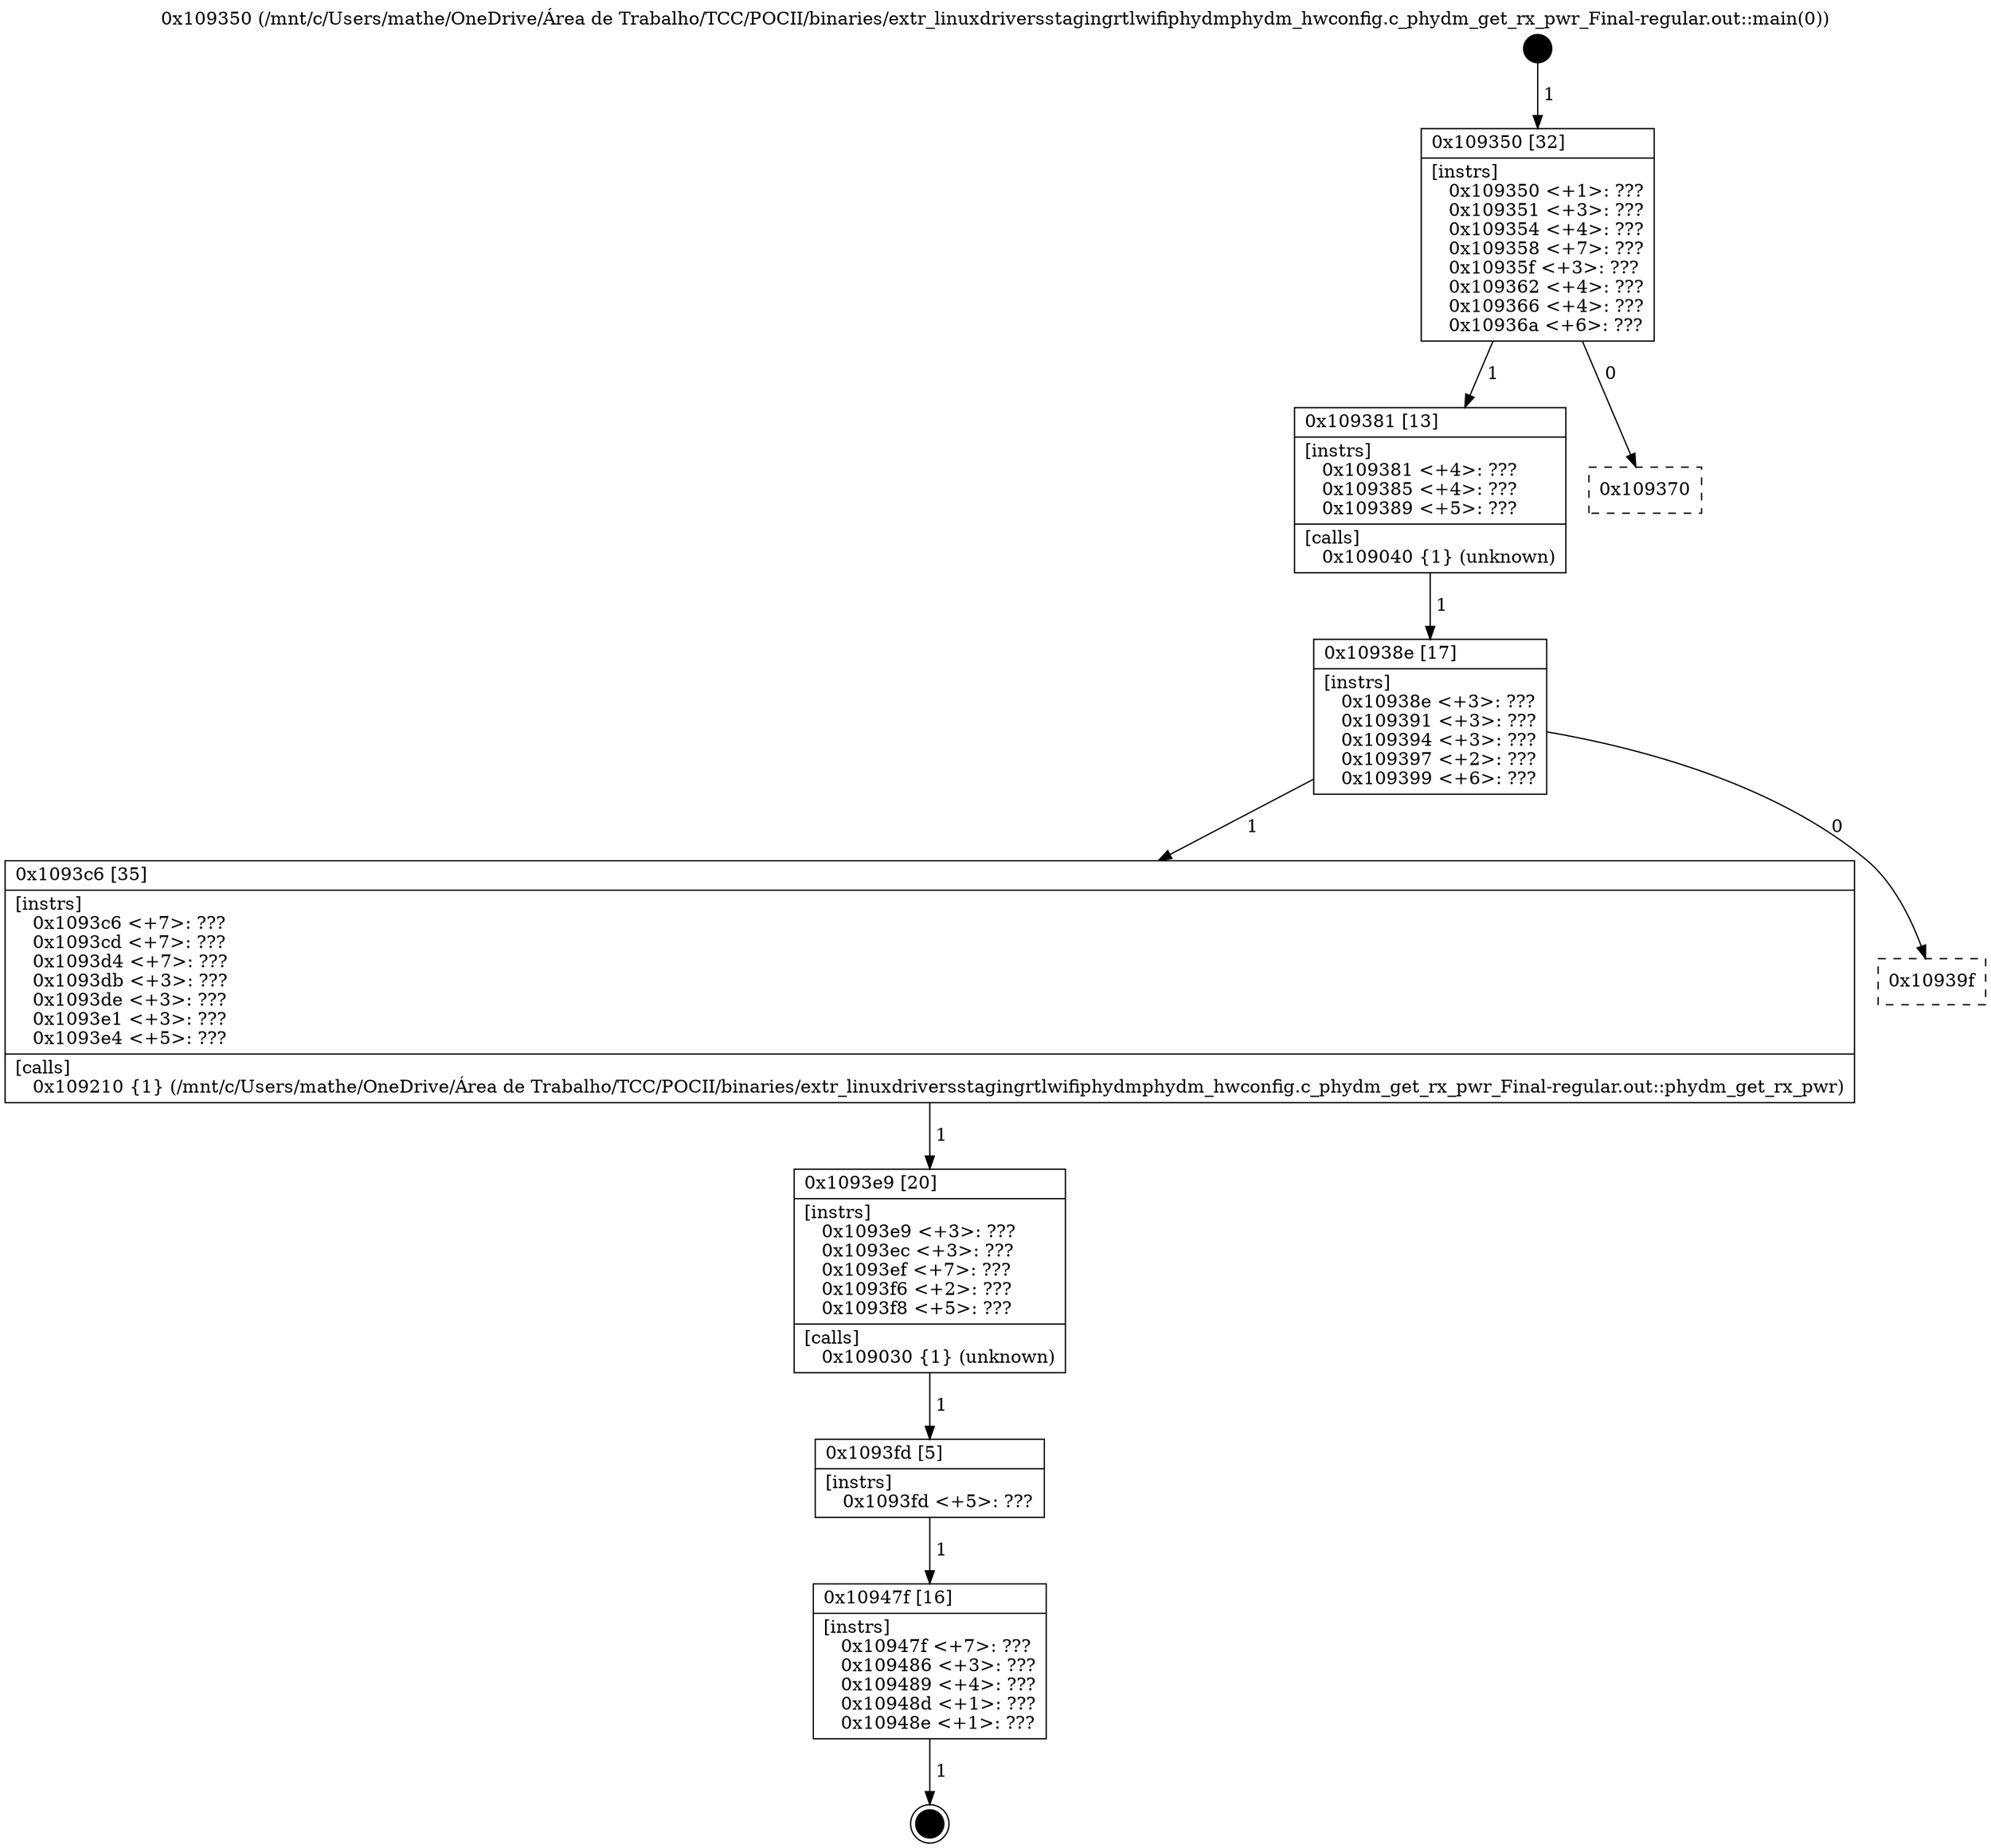 digraph "0x109350" {
  label = "0x109350 (/mnt/c/Users/mathe/OneDrive/Área de Trabalho/TCC/POCII/binaries/extr_linuxdriversstagingrtlwifiphydmphydm_hwconfig.c_phydm_get_rx_pwr_Final-regular.out::main(0))"
  labelloc = "t"
  node[shape=record]

  Entry [label="",width=0.3,height=0.3,shape=circle,fillcolor=black,style=filled]
  "0x109350" [label="{
     0x109350 [32]\l
     | [instrs]\l
     &nbsp;&nbsp;0x109350 \<+1\>: ???\l
     &nbsp;&nbsp;0x109351 \<+3\>: ???\l
     &nbsp;&nbsp;0x109354 \<+4\>: ???\l
     &nbsp;&nbsp;0x109358 \<+7\>: ???\l
     &nbsp;&nbsp;0x10935f \<+3\>: ???\l
     &nbsp;&nbsp;0x109362 \<+4\>: ???\l
     &nbsp;&nbsp;0x109366 \<+4\>: ???\l
     &nbsp;&nbsp;0x10936a \<+6\>: ???\l
  }"]
  "0x109381" [label="{
     0x109381 [13]\l
     | [instrs]\l
     &nbsp;&nbsp;0x109381 \<+4\>: ???\l
     &nbsp;&nbsp;0x109385 \<+4\>: ???\l
     &nbsp;&nbsp;0x109389 \<+5\>: ???\l
     | [calls]\l
     &nbsp;&nbsp;0x109040 \{1\} (unknown)\l
  }"]
  "0x109370" [label="{
     0x109370\l
  }", style=dashed]
  "0x10938e" [label="{
     0x10938e [17]\l
     | [instrs]\l
     &nbsp;&nbsp;0x10938e \<+3\>: ???\l
     &nbsp;&nbsp;0x109391 \<+3\>: ???\l
     &nbsp;&nbsp;0x109394 \<+3\>: ???\l
     &nbsp;&nbsp;0x109397 \<+2\>: ???\l
     &nbsp;&nbsp;0x109399 \<+6\>: ???\l
  }"]
  "0x1093c6" [label="{
     0x1093c6 [35]\l
     | [instrs]\l
     &nbsp;&nbsp;0x1093c6 \<+7\>: ???\l
     &nbsp;&nbsp;0x1093cd \<+7\>: ???\l
     &nbsp;&nbsp;0x1093d4 \<+7\>: ???\l
     &nbsp;&nbsp;0x1093db \<+3\>: ???\l
     &nbsp;&nbsp;0x1093de \<+3\>: ???\l
     &nbsp;&nbsp;0x1093e1 \<+3\>: ???\l
     &nbsp;&nbsp;0x1093e4 \<+5\>: ???\l
     | [calls]\l
     &nbsp;&nbsp;0x109210 \{1\} (/mnt/c/Users/mathe/OneDrive/Área de Trabalho/TCC/POCII/binaries/extr_linuxdriversstagingrtlwifiphydmphydm_hwconfig.c_phydm_get_rx_pwr_Final-regular.out::phydm_get_rx_pwr)\l
  }"]
  "0x10939f" [label="{
     0x10939f\l
  }", style=dashed]
  "0x1093e9" [label="{
     0x1093e9 [20]\l
     | [instrs]\l
     &nbsp;&nbsp;0x1093e9 \<+3\>: ???\l
     &nbsp;&nbsp;0x1093ec \<+3\>: ???\l
     &nbsp;&nbsp;0x1093ef \<+7\>: ???\l
     &nbsp;&nbsp;0x1093f6 \<+2\>: ???\l
     &nbsp;&nbsp;0x1093f8 \<+5\>: ???\l
     | [calls]\l
     &nbsp;&nbsp;0x109030 \{1\} (unknown)\l
  }"]
  "0x1093fd" [label="{
     0x1093fd [5]\l
     | [instrs]\l
     &nbsp;&nbsp;0x1093fd \<+5\>: ???\l
  }"]
  "0x10947f" [label="{
     0x10947f [16]\l
     | [instrs]\l
     &nbsp;&nbsp;0x10947f \<+7\>: ???\l
     &nbsp;&nbsp;0x109486 \<+3\>: ???\l
     &nbsp;&nbsp;0x109489 \<+4\>: ???\l
     &nbsp;&nbsp;0x10948d \<+1\>: ???\l
     &nbsp;&nbsp;0x10948e \<+1\>: ???\l
  }"]
  Exit [label="",width=0.3,height=0.3,shape=circle,fillcolor=black,style=filled,peripheries=2]
  Entry -> "0x109350" [label=" 1"]
  "0x109350" -> "0x109381" [label=" 1"]
  "0x109350" -> "0x109370" [label=" 0"]
  "0x109381" -> "0x10938e" [label=" 1"]
  "0x10938e" -> "0x1093c6" [label=" 1"]
  "0x10938e" -> "0x10939f" [label=" 0"]
  "0x1093c6" -> "0x1093e9" [label=" 1"]
  "0x1093e9" -> "0x1093fd" [label=" 1"]
  "0x1093fd" -> "0x10947f" [label=" 1"]
  "0x10947f" -> Exit [label=" 1"]
}
